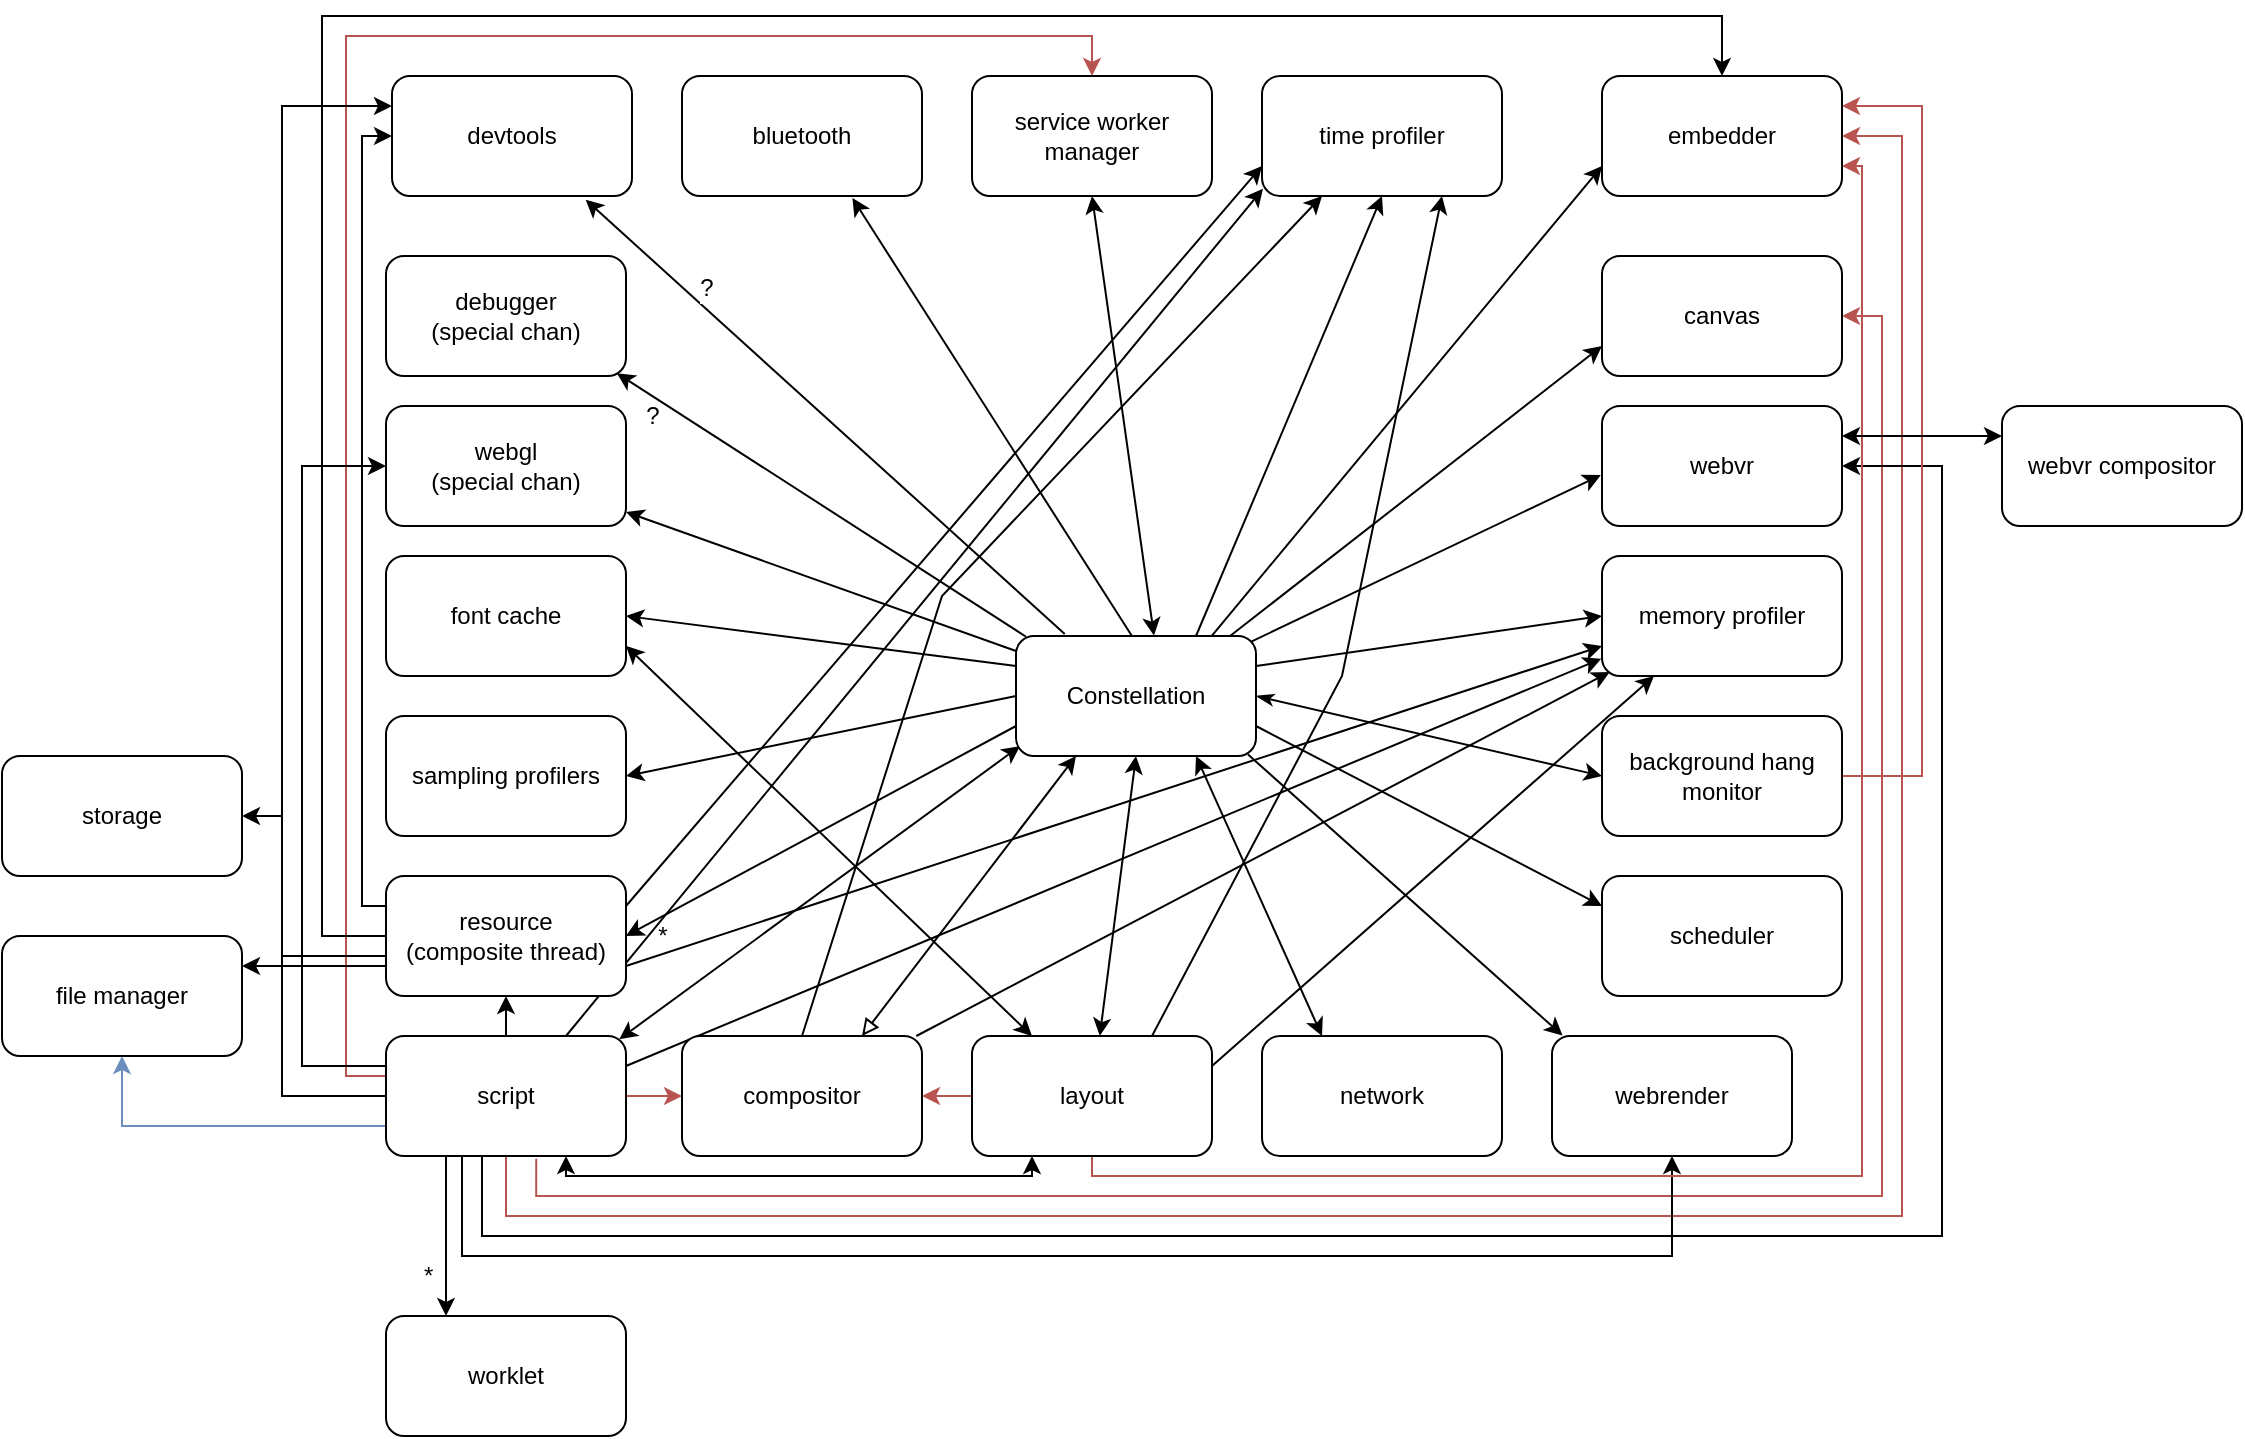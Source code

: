 <mxfile version="10.6.0" type="github"><diagram id="Xw3QcZE4B2Ta8fi86aep" name="Page-1"><mxGraphModel dx="1838" dy="1747" grid="1" gridSize="10" guides="1" tooltips="1" connect="1" arrows="1" fold="1" page="1" pageScale="1" pageWidth="850" pageHeight="1100" math="0" shadow="0"><root><mxCell id="0"/><mxCell id="1" parent="0"/><mxCell id="A60_EzEB7s3oiX7dAiB4-5" style="rounded=0;orthogonalLoop=1;jettySize=auto;html=1;exitX=0.017;exitY=0.917;exitDx=0;exitDy=0;entryX=0.972;entryY=0.027;entryDx=0;entryDy=0;startArrow=classic;startFill=1;exitPerimeter=0;entryPerimeter=0;endArrow=classic;endFill=1;" parent="1" source="A60_EzEB7s3oiX7dAiB4-1" target="A60_EzEB7s3oiX7dAiB4-2" edge="1"><mxGeometry relative="1" as="geometry"/></mxCell><mxCell id="A60_EzEB7s3oiX7dAiB4-6" style="edgeStyle=none;rounded=0;orthogonalLoop=1;jettySize=auto;html=1;exitX=0;exitY=0.5;exitDx=0;exitDy=0;entryX=1;entryY=0.5;entryDx=0;entryDy=0;" parent="1" source="A60_EzEB7s3oiX7dAiB4-1" target="A60_EzEB7s3oiX7dAiB4-4" edge="1"><mxGeometry relative="1" as="geometry"/></mxCell><mxCell id="A60_EzEB7s3oiX7dAiB4-8" style="edgeStyle=none;rounded=0;orthogonalLoop=1;jettySize=auto;html=1;exitX=1;exitY=0.5;exitDx=0;exitDy=0;entryX=0;entryY=0.5;entryDx=0;entryDy=0;startArrow=classicThin;startFill=1;" parent="1" source="A60_EzEB7s3oiX7dAiB4-1" target="A60_EzEB7s3oiX7dAiB4-7" edge="1"><mxGeometry relative="1" as="geometry"/></mxCell><mxCell id="A60_EzEB7s3oiX7dAiB4-10" style="edgeStyle=none;rounded=0;orthogonalLoop=1;jettySize=auto;html=1;exitX=0.5;exitY=1;exitDx=0;exitDy=0;startArrow=classic;startFill=1;" parent="1" source="A60_EzEB7s3oiX7dAiB4-1" target="A60_EzEB7s3oiX7dAiB4-9" edge="1"><mxGeometry relative="1" as="geometry"/></mxCell><mxCell id="A60_EzEB7s3oiX7dAiB4-12" style="edgeStyle=none;rounded=0;orthogonalLoop=1;jettySize=auto;html=1;exitX=0.75;exitY=1;exitDx=0;exitDy=0;entryX=0.25;entryY=0;entryDx=0;entryDy=0;startArrow=classic;startFill=1;" parent="1" source="A60_EzEB7s3oiX7dAiB4-1" target="A60_EzEB7s3oiX7dAiB4-11" edge="1"><mxGeometry relative="1" as="geometry"/></mxCell><mxCell id="A60_EzEB7s3oiX7dAiB4-14" style="edgeStyle=none;rounded=0;orthogonalLoop=1;jettySize=auto;html=1;exitX=0.25;exitY=1;exitDx=0;exitDy=0;entryX=0.75;entryY=0;entryDx=0;entryDy=0;startArrow=classic;startFill=1;endArrow=block;endFill=0;" parent="1" source="A60_EzEB7s3oiX7dAiB4-1" target="A60_EzEB7s3oiX7dAiB4-13" edge="1"><mxGeometry relative="1" as="geometry"/></mxCell><mxCell id="A60_EzEB7s3oiX7dAiB4-16" style="edgeStyle=none;rounded=0;orthogonalLoop=1;jettySize=auto;html=1;exitX=0;exitY=0.75;exitDx=0;exitDy=0;startArrow=none;startFill=0;endArrow=classic;endFill=1;" parent="1" source="A60_EzEB7s3oiX7dAiB4-1" edge="1"><mxGeometry relative="1" as="geometry"><mxPoint x="142" y="240" as="targetPoint"/></mxGeometry></mxCell><mxCell id="A60_EzEB7s3oiX7dAiB4-17" value="*" style="text;html=1;resizable=0;points=[];align=center;verticalAlign=middle;labelBackgroundColor=#ffffff;direction=south;" parent="A60_EzEB7s3oiX7dAiB4-16" vertex="1" connectable="0"><mxGeometry x="0.85" y="1" relative="1" as="geometry"><mxPoint x="3" y="7" as="offset"/></mxGeometry></mxCell><mxCell id="A60_EzEB7s3oiX7dAiB4-19" style="edgeStyle=none;rounded=0;orthogonalLoop=1;jettySize=auto;html=1;exitX=0;exitY=0.25;exitDx=0;exitDy=0;startArrow=none;startFill=0;endArrow=classic;endFill=1;" parent="1" source="A60_EzEB7s3oiX7dAiB4-1" edge="1"><mxGeometry relative="1" as="geometry"><mxPoint x="142" y="80" as="targetPoint"/></mxGeometry></mxCell><mxCell id="A60_EzEB7s3oiX7dAiB4-21" style="edgeStyle=none;rounded=0;orthogonalLoop=1;jettySize=auto;html=1;exitX=0.042;exitY=0.006;exitDx=0;exitDy=0;entryX=0.962;entryY=0.977;entryDx=0;entryDy=0;entryPerimeter=0;startArrow=none;startFill=0;endArrow=classic;endFill=1;exitPerimeter=0;" parent="1" source="A60_EzEB7s3oiX7dAiB4-1" target="A60_EzEB7s3oiX7dAiB4-20" edge="1"><mxGeometry relative="1" as="geometry"/></mxCell><mxCell id="A60_EzEB7s3oiX7dAiB4-24" value="?" style="text;html=1;resizable=0;points=[];align=center;verticalAlign=middle;labelBackgroundColor=#ffffff;" parent="A60_EzEB7s3oiX7dAiB4-21" vertex="1" connectable="0"><mxGeometry x="0.76" relative="1" as="geometry"><mxPoint x="-7.5" y="5" as="offset"/></mxGeometry></mxCell><mxCell id="A60_EzEB7s3oiX7dAiB4-23" style="edgeStyle=none;rounded=0;orthogonalLoop=1;jettySize=auto;html=1;exitX=0.203;exitY=-0.017;exitDx=0;exitDy=0;entryX=0.807;entryY=1.031;entryDx=0;entryDy=0;startArrow=none;startFill=0;endArrow=classic;endFill=1;exitPerimeter=0;entryPerimeter=0;" parent="1" source="A60_EzEB7s3oiX7dAiB4-1" target="A60_EzEB7s3oiX7dAiB4-22" edge="1"><mxGeometry relative="1" as="geometry"/></mxCell><mxCell id="A60_EzEB7s3oiX7dAiB4-25" value="?" style="text;html=1;resizable=0;points=[];align=center;verticalAlign=middle;labelBackgroundColor=#ffffff;" parent="A60_EzEB7s3oiX7dAiB4-23" vertex="1" connectable="0"><mxGeometry x="0.581" y="-1" relative="1" as="geometry"><mxPoint x="9" y="-0.5" as="offset"/></mxGeometry></mxCell><mxCell id="A60_EzEB7s3oiX7dAiB4-27" style="edgeStyle=none;rounded=0;orthogonalLoop=1;jettySize=auto;html=1;exitX=0.483;exitY=0;exitDx=0;exitDy=0;entryX=0.71;entryY=1.017;entryDx=0;entryDy=0;entryPerimeter=0;startArrow=none;startFill=0;endArrow=classic;endFill=1;exitPerimeter=0;" parent="1" source="A60_EzEB7s3oiX7dAiB4-1" target="A60_EzEB7s3oiX7dAiB4-26" edge="1"><mxGeometry relative="1" as="geometry"/></mxCell><mxCell id="A60_EzEB7s3oiX7dAiB4-29" style="edgeStyle=none;rounded=0;orthogonalLoop=1;jettySize=auto;html=1;entryX=0.5;entryY=1;entryDx=0;entryDy=0;startArrow=classic;startFill=1;endArrow=classic;endFill=1;exitX=0.575;exitY=-0.004;exitDx=0;exitDy=0;exitPerimeter=0;" parent="1" source="A60_EzEB7s3oiX7dAiB4-1" target="A60_EzEB7s3oiX7dAiB4-28" edge="1"><mxGeometry relative="1" as="geometry"><mxPoint x="406" y="89" as="sourcePoint"/></mxGeometry></mxCell><mxCell id="A60_EzEB7s3oiX7dAiB4-31" style="edgeStyle=none;rounded=0;orthogonalLoop=1;jettySize=auto;html=1;entryX=0.5;entryY=1;entryDx=0;entryDy=0;startArrow=none;startFill=0;endArrow=classic;endFill=1;exitX=0.75;exitY=0;exitDx=0;exitDy=0;" parent="1" source="A60_EzEB7s3oiX7dAiB4-1" target="A60_EzEB7s3oiX7dAiB4-30" edge="1"><mxGeometry relative="1" as="geometry"><mxPoint x="446" y="88" as="sourcePoint"/></mxGeometry></mxCell><mxCell id="A60_EzEB7s3oiX7dAiB4-34" style="edgeStyle=none;rounded=0;orthogonalLoop=1;jettySize=auto;html=1;exitX=1;exitY=0.25;exitDx=0;exitDy=0;entryX=0;entryY=0.5;entryDx=0;entryDy=0;startArrow=none;startFill=0;endArrow=classic;endFill=1;" parent="1" source="A60_EzEB7s3oiX7dAiB4-1" target="A60_EzEB7s3oiX7dAiB4-33" edge="1"><mxGeometry relative="1" as="geometry"/></mxCell><mxCell id="A60_EzEB7s3oiX7dAiB4-36" style="edgeStyle=none;rounded=0;orthogonalLoop=1;jettySize=auto;html=1;exitX=1;exitY=0.75;exitDx=0;exitDy=0;entryX=0;entryY=0.25;entryDx=0;entryDy=0;startArrow=none;startFill=0;endArrow=classic;endFill=1;" parent="1" source="A60_EzEB7s3oiX7dAiB4-1" target="A60_EzEB7s3oiX7dAiB4-35" edge="1"><mxGeometry relative="1" as="geometry"/></mxCell><mxCell id="A60_EzEB7s3oiX7dAiB4-38" style="edgeStyle=none;rounded=0;orthogonalLoop=1;jettySize=auto;html=1;exitX=0.967;exitY=0.988;exitDx=0;exitDy=0;entryX=0.044;entryY=-0.004;entryDx=0;entryDy=0;entryPerimeter=0;startArrow=none;startFill=0;endArrow=classic;endFill=1;exitPerimeter=0;" parent="1" source="A60_EzEB7s3oiX7dAiB4-1" target="A60_EzEB7s3oiX7dAiB4-37" edge="1"><mxGeometry relative="1" as="geometry"/></mxCell><mxCell id="A60_EzEB7s3oiX7dAiB4-40" style="edgeStyle=none;rounded=0;orthogonalLoop=1;jettySize=auto;html=1;exitX=0.003;exitY=0.127;exitDx=0;exitDy=0;entryX=1;entryY=0.883;entryDx=0;entryDy=0;entryPerimeter=0;startArrow=none;startFill=0;endArrow=classic;endFill=1;exitPerimeter=0;" parent="1" source="A60_EzEB7s3oiX7dAiB4-1" target="A60_EzEB7s3oiX7dAiB4-39" edge="1"><mxGeometry relative="1" as="geometry"/></mxCell><mxCell id="A60_EzEB7s3oiX7dAiB4-43" style="edgeStyle=none;rounded=0;orthogonalLoop=1;jettySize=auto;html=1;exitX=0.974;exitY=0.053;exitDx=0;exitDy=0;entryX=-0.005;entryY=0.576;entryDx=0;entryDy=0;entryPerimeter=0;startArrow=none;startFill=0;endArrow=classic;endFill=1;exitPerimeter=0;" parent="1" source="A60_EzEB7s3oiX7dAiB4-1" target="A60_EzEB7s3oiX7dAiB4-41" edge="1"><mxGeometry relative="1" as="geometry"/></mxCell><mxCell id="NH3a-unLGVNKHM4xB9Ip-1" style="rounded=0;orthogonalLoop=1;jettySize=auto;html=1;exitX=0.892;exitY=0;exitDx=0;exitDy=0;entryX=0;entryY=0.75;entryDx=0;entryDy=0;exitPerimeter=0;" edge="1" parent="1" source="A60_EzEB7s3oiX7dAiB4-1" target="A60_EzEB7s3oiX7dAiB4-42"><mxGeometry relative="1" as="geometry"/></mxCell><mxCell id="NH3a-unLGVNKHM4xB9Ip-4" style="rounded=0;orthogonalLoop=1;jettySize=auto;html=1;exitX=0.808;exitY=0.017;exitDx=0;exitDy=0;entryX=0;entryY=0.75;entryDx=0;entryDy=0;endArrow=classic;endFill=1;exitPerimeter=0;" edge="1" parent="1" source="A60_EzEB7s3oiX7dAiB4-1" target="NH3a-unLGVNKHM4xB9Ip-3"><mxGeometry relative="1" as="geometry"/></mxCell><mxCell id="A60_EzEB7s3oiX7dAiB4-1" value="Constellation" style="rounded=1;whiteSpace=wrap;html=1;" parent="1" vertex="1"><mxGeometry x="337" y="90" width="120" height="60" as="geometry"/></mxCell><mxCell id="NH3a-unLGVNKHM4xB9Ip-2" style="edgeStyle=orthogonalEdgeStyle;rounded=0;orthogonalLoop=1;jettySize=auto;html=1;exitX=0.626;exitY=1.022;exitDx=0;exitDy=0;entryX=1;entryY=0.5;entryDx=0;entryDy=0;fillColor=#f8cecc;strokeColor=#b85450;exitPerimeter=0;" edge="1" parent="1" source="A60_EzEB7s3oiX7dAiB4-2" target="A60_EzEB7s3oiX7dAiB4-42"><mxGeometry relative="1" as="geometry"><Array as="points"><mxPoint x="97" y="370"/><mxPoint x="770" y="370"/><mxPoint x="770" y="-70"/></Array></mxGeometry></mxCell><mxCell id="NH3a-unLGVNKHM4xB9Ip-5" style="edgeStyle=orthogonalEdgeStyle;rounded=0;orthogonalLoop=1;jettySize=auto;html=1;exitX=0.5;exitY=1;exitDx=0;exitDy=0;entryX=1;entryY=0.5;entryDx=0;entryDy=0;endArrow=classic;endFill=1;fillColor=#f8cecc;strokeColor=#b85450;" edge="1" parent="1" source="A60_EzEB7s3oiX7dAiB4-2" target="NH3a-unLGVNKHM4xB9Ip-3"><mxGeometry relative="1" as="geometry"><Array as="points"><mxPoint x="82" y="380"/><mxPoint x="780" y="380"/><mxPoint x="780" y="-160"/></Array></mxGeometry></mxCell><mxCell id="NH3a-unLGVNKHM4xB9Ip-6" style="edgeStyle=orthogonalEdgeStyle;rounded=0;orthogonalLoop=1;jettySize=auto;html=1;exitX=0;exitY=0.25;exitDx=0;exitDy=0;entryX=0.5;entryY=0;entryDx=0;entryDy=0;endArrow=classic;endFill=1;fillColor=#f8cecc;strokeColor=#b85450;" edge="1" parent="1" source="A60_EzEB7s3oiX7dAiB4-2" target="A60_EzEB7s3oiX7dAiB4-28"><mxGeometry relative="1" as="geometry"><Array as="points"><mxPoint x="22" y="310"/><mxPoint x="2" y="310"/><mxPoint x="2" y="-210"/><mxPoint x="375" y="-210"/></Array></mxGeometry></mxCell><mxCell id="NH3a-unLGVNKHM4xB9Ip-7" style="edgeStyle=orthogonalEdgeStyle;rounded=0;orthogonalLoop=1;jettySize=auto;html=1;exitX=1;exitY=0.5;exitDx=0;exitDy=0;entryX=0;entryY=0.5;entryDx=0;entryDy=0;endArrow=classic;endFill=1;fillColor=#f8cecc;strokeColor=#b85450;" edge="1" parent="1" source="A60_EzEB7s3oiX7dAiB4-2" target="A60_EzEB7s3oiX7dAiB4-13"><mxGeometry relative="1" as="geometry"/></mxCell><mxCell id="NH3a-unLGVNKHM4xB9Ip-15" style="edgeStyle=orthogonalEdgeStyle;rounded=0;orthogonalLoop=1;jettySize=auto;html=1;exitX=0.75;exitY=1;exitDx=0;exitDy=0;entryX=0.25;entryY=1;entryDx=0;entryDy=0;endArrow=classic;endFill=1;startArrow=classic;startFill=1;" edge="1" parent="1" source="A60_EzEB7s3oiX7dAiB4-2" target="A60_EzEB7s3oiX7dAiB4-9"><mxGeometry relative="1" as="geometry"><Array as="points"><mxPoint x="112" y="360"/><mxPoint x="345" y="360"/></Array></mxGeometry></mxCell><mxCell id="NH3a-unLGVNKHM4xB9Ip-22" style="edgeStyle=orthogonalEdgeStyle;rounded=0;orthogonalLoop=1;jettySize=auto;html=1;exitX=0.5;exitY=0;exitDx=0;exitDy=0;entryX=0.5;entryY=1;entryDx=0;entryDy=0;startArrow=none;startFill=0;endArrow=classic;endFill=1;" edge="1" parent="1" source="A60_EzEB7s3oiX7dAiB4-2" target="A60_EzEB7s3oiX7dAiB4-15"><mxGeometry relative="1" as="geometry"/></mxCell><mxCell id="NH3a-unLGVNKHM4xB9Ip-23" style="edgeStyle=orthogonalEdgeStyle;rounded=0;orthogonalLoop=1;jettySize=auto;html=1;exitX=0;exitY=0.75;exitDx=0;exitDy=0;entryX=0.5;entryY=1;entryDx=0;entryDy=0;startArrow=none;startFill=0;endArrow=classic;endFill=1;fillColor=#dae8fc;strokeColor=#6c8ebf;" edge="1" parent="1" source="A60_EzEB7s3oiX7dAiB4-2" target="NH3a-unLGVNKHM4xB9Ip-18"><mxGeometry relative="1" as="geometry"/></mxCell><mxCell id="NH3a-unLGVNKHM4xB9Ip-31" style="rounded=0;orthogonalLoop=1;jettySize=auto;html=1;exitX=1;exitY=0.25;exitDx=0;exitDy=0;entryX=-0.003;entryY=0.856;entryDx=0;entryDy=0;entryPerimeter=0;startArrow=none;startFill=0;endArrow=classic;endFill=1;" edge="1" parent="1" source="A60_EzEB7s3oiX7dAiB4-2" target="A60_EzEB7s3oiX7dAiB4-33"><mxGeometry relative="1" as="geometry"/></mxCell><mxCell id="NH3a-unLGVNKHM4xB9Ip-32" style="edgeStyle=none;rounded=0;orthogonalLoop=1;jettySize=auto;html=1;exitX=0.75;exitY=0;exitDx=0;exitDy=0;entryX=0.004;entryY=0.939;entryDx=0;entryDy=0;entryPerimeter=0;startArrow=none;startFill=0;endArrow=classic;endFill=1;" edge="1" parent="1" source="A60_EzEB7s3oiX7dAiB4-2" target="A60_EzEB7s3oiX7dAiB4-30"><mxGeometry relative="1" as="geometry"/></mxCell><mxCell id="NH3a-unLGVNKHM4xB9Ip-33" style="edgeStyle=orthogonalEdgeStyle;rounded=0;orthogonalLoop=1;jettySize=auto;html=1;exitX=0;exitY=0.5;exitDx=0;exitDy=0;entryX=0;entryY=0.25;entryDx=0;entryDy=0;startArrow=none;startFill=0;endArrow=classic;endFill=1;" edge="1" parent="1" source="A60_EzEB7s3oiX7dAiB4-2" target="A60_EzEB7s3oiX7dAiB4-22"><mxGeometry relative="1" as="geometry"><Array as="points"><mxPoint x="-30" y="320"/><mxPoint x="-30" y="-175"/></Array></mxGeometry></mxCell><mxCell id="NH3a-unLGVNKHM4xB9Ip-34" style="edgeStyle=orthogonalEdgeStyle;rounded=0;orthogonalLoop=1;jettySize=auto;html=1;exitX=0;exitY=0.25;exitDx=0;exitDy=0;entryX=0;entryY=0.5;entryDx=0;entryDy=0;startArrow=none;startFill=0;endArrow=classic;endFill=1;" edge="1" parent="1" source="A60_EzEB7s3oiX7dAiB4-2" target="A60_EzEB7s3oiX7dAiB4-39"><mxGeometry relative="1" as="geometry"><Array as="points"><mxPoint x="-20" y="305"/><mxPoint x="-20" y="5"/></Array></mxGeometry></mxCell><mxCell id="NH3a-unLGVNKHM4xB9Ip-35" style="edgeStyle=orthogonalEdgeStyle;rounded=0;orthogonalLoop=1;jettySize=auto;html=1;exitX=0.25;exitY=1;exitDx=0;exitDy=0;entryX=1;entryY=0.5;entryDx=0;entryDy=0;startArrow=none;startFill=0;endArrow=classic;endFill=1;" edge="1" parent="1" source="A60_EzEB7s3oiX7dAiB4-2" target="A60_EzEB7s3oiX7dAiB4-41"><mxGeometry relative="1" as="geometry"><Array as="points"><mxPoint x="70" y="350"/><mxPoint x="70" y="390"/><mxPoint x="800" y="390"/><mxPoint x="800" y="5"/></Array></mxGeometry></mxCell><mxCell id="NH3a-unLGVNKHM4xB9Ip-37" style="edgeStyle=orthogonalEdgeStyle;rounded=0;orthogonalLoop=1;jettySize=auto;html=1;exitX=0.25;exitY=1;exitDx=0;exitDy=0;entryX=0.25;entryY=0;entryDx=0;entryDy=0;startArrow=none;startFill=0;endArrow=classic;endFill=1;" edge="1" parent="1" source="A60_EzEB7s3oiX7dAiB4-2" target="NH3a-unLGVNKHM4xB9Ip-36"><mxGeometry relative="1" as="geometry"><Array as="points"><mxPoint x="52" y="390"/><mxPoint x="52" y="390"/></Array></mxGeometry></mxCell><mxCell id="NH3a-unLGVNKHM4xB9Ip-39" style="edgeStyle=orthogonalEdgeStyle;rounded=0;orthogonalLoop=1;jettySize=auto;html=1;exitX=0.25;exitY=1;exitDx=0;exitDy=0;entryX=0.5;entryY=1;entryDx=0;entryDy=0;startArrow=none;startFill=0;endArrow=classic;endFill=1;" edge="1" parent="1" source="A60_EzEB7s3oiX7dAiB4-2" target="A60_EzEB7s3oiX7dAiB4-37"><mxGeometry relative="1" as="geometry"><Array as="points"><mxPoint x="60" y="350"/><mxPoint x="60" y="400"/><mxPoint x="665" y="400"/></Array></mxGeometry></mxCell><mxCell id="A60_EzEB7s3oiX7dAiB4-2" value="script" style="rounded=1;whiteSpace=wrap;html=1;" parent="1" vertex="1"><mxGeometry x="22" y="290" width="120" height="60" as="geometry"/></mxCell><mxCell id="A60_EzEB7s3oiX7dAiB4-4" value="sampling profilers" style="rounded=1;whiteSpace=wrap;html=1;" parent="1" vertex="1"><mxGeometry x="22" y="130" width="120" height="60" as="geometry"/></mxCell><mxCell id="NH3a-unLGVNKHM4xB9Ip-8" style="edgeStyle=orthogonalEdgeStyle;rounded=0;orthogonalLoop=1;jettySize=auto;html=1;exitX=1;exitY=0.5;exitDx=0;exitDy=0;entryX=1;entryY=0.25;entryDx=0;entryDy=0;endArrow=classic;endFill=1;fillColor=#f8cecc;strokeColor=#b85450;" edge="1" parent="1" source="A60_EzEB7s3oiX7dAiB4-7" target="NH3a-unLGVNKHM4xB9Ip-3"><mxGeometry relative="1" as="geometry"><Array as="points"><mxPoint x="790" y="160"/><mxPoint x="790" y="-175"/></Array></mxGeometry></mxCell><mxCell id="A60_EzEB7s3oiX7dAiB4-7" value="background hang&lt;br&gt;monitor&lt;br&gt;" style="rounded=1;whiteSpace=wrap;html=1;" parent="1" vertex="1"><mxGeometry x="630" y="130" width="120" height="60" as="geometry"/></mxCell><mxCell id="NH3a-unLGVNKHM4xB9Ip-9" style="edgeStyle=orthogonalEdgeStyle;rounded=0;orthogonalLoop=1;jettySize=auto;html=1;exitX=0;exitY=0.5;exitDx=0;exitDy=0;entryX=1;entryY=0.5;entryDx=0;entryDy=0;endArrow=classic;endFill=1;fillColor=#f8cecc;strokeColor=#b85450;" edge="1" parent="1" source="A60_EzEB7s3oiX7dAiB4-9" target="A60_EzEB7s3oiX7dAiB4-13"><mxGeometry relative="1" as="geometry"/></mxCell><mxCell id="NH3a-unLGVNKHM4xB9Ip-10" style="edgeStyle=orthogonalEdgeStyle;rounded=0;orthogonalLoop=1;jettySize=auto;html=1;exitX=0.5;exitY=1;exitDx=0;exitDy=0;entryX=1;entryY=0.75;entryDx=0;entryDy=0;endArrow=classic;endFill=1;fillColor=#f8cecc;strokeColor=#b85450;" edge="1" parent="1" source="A60_EzEB7s3oiX7dAiB4-9" target="NH3a-unLGVNKHM4xB9Ip-3"><mxGeometry relative="1" as="geometry"><Array as="points"><mxPoint x="375" y="360"/><mxPoint x="760" y="360"/><mxPoint x="760" y="-145"/></Array></mxGeometry></mxCell><mxCell id="NH3a-unLGVNKHM4xB9Ip-13" style="edgeStyle=none;rounded=0;orthogonalLoop=1;jettySize=auto;html=1;exitX=0.25;exitY=0;exitDx=0;exitDy=0;entryX=1;entryY=0.75;entryDx=0;entryDy=0;endArrow=classic;endFill=1;startArrow=classic;startFill=1;" edge="1" parent="1" source="A60_EzEB7s3oiX7dAiB4-9" target="A60_EzEB7s3oiX7dAiB4-18"><mxGeometry relative="1" as="geometry"/></mxCell><mxCell id="NH3a-unLGVNKHM4xB9Ip-16" style="rounded=0;orthogonalLoop=1;jettySize=auto;html=1;exitX=0.75;exitY=0;exitDx=0;exitDy=0;entryX=0.75;entryY=1;entryDx=0;entryDy=0;startArrow=none;startFill=0;endArrow=classic;endFill=1;" edge="1" parent="1" source="A60_EzEB7s3oiX7dAiB4-9" target="A60_EzEB7s3oiX7dAiB4-30"><mxGeometry relative="1" as="geometry"><Array as="points"><mxPoint x="500" y="110"/></Array></mxGeometry></mxCell><mxCell id="NH3a-unLGVNKHM4xB9Ip-17" style="edgeStyle=none;rounded=0;orthogonalLoop=1;jettySize=auto;html=1;exitX=1;exitY=0.25;exitDx=0;exitDy=0;startArrow=none;startFill=0;endArrow=classic;endFill=1;" edge="1" parent="1" source="A60_EzEB7s3oiX7dAiB4-9" target="A60_EzEB7s3oiX7dAiB4-33"><mxGeometry relative="1" as="geometry"/></mxCell><mxCell id="A60_EzEB7s3oiX7dAiB4-9" value="layout&lt;br&gt;" style="rounded=1;whiteSpace=wrap;html=1;" parent="1" vertex="1"><mxGeometry x="315" y="290" width="120" height="60" as="geometry"/></mxCell><mxCell id="A60_EzEB7s3oiX7dAiB4-11" value="network" style="rounded=1;whiteSpace=wrap;html=1;" parent="1" vertex="1"><mxGeometry x="460" y="290" width="120" height="60" as="geometry"/></mxCell><mxCell id="NH3a-unLGVNKHM4xB9Ip-11" style="rounded=0;orthogonalLoop=1;jettySize=auto;html=1;entryX=0.032;entryY=0.967;entryDx=0;entryDy=0;entryPerimeter=0;endArrow=classic;endFill=1;" edge="1" parent="1" source="A60_EzEB7s3oiX7dAiB4-13" target="A60_EzEB7s3oiX7dAiB4-33"><mxGeometry relative="1" as="geometry"/></mxCell><mxCell id="NH3a-unLGVNKHM4xB9Ip-12" style="edgeStyle=none;rounded=0;orthogonalLoop=1;jettySize=auto;html=1;exitX=0.5;exitY=0;exitDx=0;exitDy=0;entryX=0.25;entryY=1;entryDx=0;entryDy=0;endArrow=classic;endFill=1;" edge="1" parent="1" source="A60_EzEB7s3oiX7dAiB4-13" target="A60_EzEB7s3oiX7dAiB4-30"><mxGeometry relative="1" as="geometry"><Array as="points"><mxPoint x="300" y="70"/></Array></mxGeometry></mxCell><mxCell id="A60_EzEB7s3oiX7dAiB4-13" value="compositor" style="rounded=1;whiteSpace=wrap;html=1;" parent="1" vertex="1"><mxGeometry x="170" y="290" width="120" height="60" as="geometry"/></mxCell><mxCell id="NH3a-unLGVNKHM4xB9Ip-20" style="edgeStyle=none;rounded=0;orthogonalLoop=1;jettySize=auto;html=1;exitX=0;exitY=0.75;exitDx=0;exitDy=0;startArrow=none;startFill=0;endArrow=classic;endFill=1;entryX=1;entryY=0.25;entryDx=0;entryDy=0;" edge="1" parent="1" source="A60_EzEB7s3oiX7dAiB4-15" target="NH3a-unLGVNKHM4xB9Ip-18"><mxGeometry relative="1" as="geometry"><mxPoint x="-30.0" y="254.667" as="targetPoint"/></mxGeometry></mxCell><mxCell id="NH3a-unLGVNKHM4xB9Ip-24" style="rounded=0;orthogonalLoop=1;jettySize=auto;html=1;exitX=1;exitY=0.25;exitDx=0;exitDy=0;entryX=0;entryY=0.75;entryDx=0;entryDy=0;startArrow=none;startFill=0;endArrow=classic;endFill=1;" edge="1" parent="1" source="A60_EzEB7s3oiX7dAiB4-15" target="A60_EzEB7s3oiX7dAiB4-30"><mxGeometry relative="1" as="geometry"/></mxCell><mxCell id="NH3a-unLGVNKHM4xB9Ip-25" style="edgeStyle=none;rounded=0;orthogonalLoop=1;jettySize=auto;html=1;exitX=1;exitY=0.75;exitDx=0;exitDy=0;entryX=0;entryY=0.75;entryDx=0;entryDy=0;startArrow=none;startFill=0;endArrow=classic;endFill=1;" edge="1" parent="1" source="A60_EzEB7s3oiX7dAiB4-15" target="A60_EzEB7s3oiX7dAiB4-33"><mxGeometry relative="1" as="geometry"/></mxCell><mxCell id="NH3a-unLGVNKHM4xB9Ip-26" style="edgeStyle=orthogonalEdgeStyle;rounded=0;orthogonalLoop=1;jettySize=auto;html=1;exitX=0;exitY=0.25;exitDx=0;exitDy=0;entryX=0;entryY=0.5;entryDx=0;entryDy=0;startArrow=none;startFill=0;endArrow=classic;endFill=1;" edge="1" parent="1" source="A60_EzEB7s3oiX7dAiB4-15" target="A60_EzEB7s3oiX7dAiB4-22"><mxGeometry relative="1" as="geometry"><Array as="points"><mxPoint x="10" y="225"/><mxPoint x="10" y="-160"/></Array></mxGeometry></mxCell><mxCell id="NH3a-unLGVNKHM4xB9Ip-27" style="edgeStyle=orthogonalEdgeStyle;rounded=0;orthogonalLoop=1;jettySize=auto;html=1;exitX=0;exitY=0.5;exitDx=0;exitDy=0;entryX=0.5;entryY=0;entryDx=0;entryDy=0;startArrow=none;startFill=0;endArrow=classic;endFill=1;" edge="1" parent="1" source="A60_EzEB7s3oiX7dAiB4-15" target="NH3a-unLGVNKHM4xB9Ip-3"><mxGeometry relative="1" as="geometry"><Array as="points"><mxPoint x="-10" y="240"/><mxPoint x="-10" y="-220"/><mxPoint x="690" y="-220"/></Array></mxGeometry></mxCell><mxCell id="NH3a-unLGVNKHM4xB9Ip-30" style="edgeStyle=orthogonalEdgeStyle;rounded=0;orthogonalLoop=1;jettySize=auto;html=1;exitX=0;exitY=0.5;exitDx=0;exitDy=0;entryX=1;entryY=0.5;entryDx=0;entryDy=0;startArrow=none;startFill=0;endArrow=classic;endFill=1;" edge="1" parent="1" source="A60_EzEB7s3oiX7dAiB4-15" target="NH3a-unLGVNKHM4xB9Ip-28"><mxGeometry relative="1" as="geometry"><Array as="points"><mxPoint x="22" y="250"/><mxPoint x="-30" y="250"/><mxPoint x="-30" y="180"/></Array></mxGeometry></mxCell><mxCell id="A60_EzEB7s3oiX7dAiB4-15" value="resource&lt;br&gt;(composite thread)&lt;br&gt;" style="rounded=1;whiteSpace=wrap;html=1;" parent="1" vertex="1"><mxGeometry x="22" y="210" width="120" height="60" as="geometry"/></mxCell><mxCell id="A60_EzEB7s3oiX7dAiB4-18" value="font cache" style="rounded=1;whiteSpace=wrap;html=1;" parent="1" vertex="1"><mxGeometry x="22" y="50" width="120" height="60" as="geometry"/></mxCell><mxCell id="A60_EzEB7s3oiX7dAiB4-20" value="debugger&lt;br&gt;(special chan)&lt;br&gt;" style="rounded=1;whiteSpace=wrap;html=1;" parent="1" vertex="1"><mxGeometry x="22" y="-100" width="120" height="60" as="geometry"/></mxCell><mxCell id="A60_EzEB7s3oiX7dAiB4-22" value="devtools" style="rounded=1;whiteSpace=wrap;html=1;" parent="1" vertex="1"><mxGeometry x="25" y="-190" width="120" height="60" as="geometry"/></mxCell><mxCell id="A60_EzEB7s3oiX7dAiB4-26" value="bluetooth" style="rounded=1;whiteSpace=wrap;html=1;" parent="1" vertex="1"><mxGeometry x="170" y="-190" width="120" height="60" as="geometry"/></mxCell><mxCell id="A60_EzEB7s3oiX7dAiB4-28" value="service worker&lt;br&gt;manager&lt;br&gt;" style="rounded=1;whiteSpace=wrap;html=1;" parent="1" vertex="1"><mxGeometry x="315" y="-190" width="120" height="60" as="geometry"/></mxCell><mxCell id="A60_EzEB7s3oiX7dAiB4-30" value="time profiler" style="rounded=1;whiteSpace=wrap;html=1;" parent="1" vertex="1"><mxGeometry x="460" y="-190" width="120" height="60" as="geometry"/></mxCell><mxCell id="A60_EzEB7s3oiX7dAiB4-33" value="memory profiler" style="rounded=1;whiteSpace=wrap;html=1;" parent="1" vertex="1"><mxGeometry x="630" y="50" width="120" height="60" as="geometry"/></mxCell><mxCell id="A60_EzEB7s3oiX7dAiB4-35" value="scheduler" style="rounded=1;whiteSpace=wrap;html=1;" parent="1" vertex="1"><mxGeometry x="630" y="210" width="120" height="60" as="geometry"/></mxCell><mxCell id="A60_EzEB7s3oiX7dAiB4-37" value="webrender" style="rounded=1;whiteSpace=wrap;html=1;" parent="1" vertex="1"><mxGeometry x="605" y="290" width="120" height="60" as="geometry"/></mxCell><mxCell id="A60_EzEB7s3oiX7dAiB4-39" value="webgl&lt;br&gt;(special chan)&lt;br&gt;" style="rounded=1;whiteSpace=wrap;html=1;" parent="1" vertex="1"><mxGeometry x="22" y="-25" width="120" height="60" as="geometry"/></mxCell><mxCell id="NH3a-unLGVNKHM4xB9Ip-42" style="edgeStyle=orthogonalEdgeStyle;rounded=0;orthogonalLoop=1;jettySize=auto;html=1;exitX=1;exitY=0.25;exitDx=0;exitDy=0;entryX=0;entryY=0.25;entryDx=0;entryDy=0;startArrow=classic;startFill=1;endArrow=classic;endFill=1;" edge="1" parent="1" source="A60_EzEB7s3oiX7dAiB4-41" target="NH3a-unLGVNKHM4xB9Ip-41"><mxGeometry relative="1" as="geometry"/></mxCell><mxCell id="A60_EzEB7s3oiX7dAiB4-41" value="webvr" style="rounded=1;whiteSpace=wrap;html=1;" parent="1" vertex="1"><mxGeometry x="630" y="-25" width="120" height="60" as="geometry"/></mxCell><mxCell id="A60_EzEB7s3oiX7dAiB4-42" value="canvas" style="rounded=1;whiteSpace=wrap;html=1;" parent="1" vertex="1"><mxGeometry x="630" y="-100" width="120" height="60" as="geometry"/></mxCell><mxCell id="NH3a-unLGVNKHM4xB9Ip-3" value="embedder" style="rounded=1;whiteSpace=wrap;html=1;" vertex="1" parent="1"><mxGeometry x="630" y="-190" width="120" height="60" as="geometry"/></mxCell><mxCell id="NH3a-unLGVNKHM4xB9Ip-18" value="file manager" style="rounded=1;whiteSpace=wrap;html=1;" vertex="1" parent="1"><mxGeometry x="-170" y="240" width="120" height="60" as="geometry"/></mxCell><mxCell id="NH3a-unLGVNKHM4xB9Ip-28" value="storage" style="rounded=1;whiteSpace=wrap;html=1;" vertex="1" parent="1"><mxGeometry x="-170" y="150" width="120" height="60" as="geometry"/></mxCell><mxCell id="NH3a-unLGVNKHM4xB9Ip-36" value="worklet" style="rounded=1;whiteSpace=wrap;html=1;" vertex="1" parent="1"><mxGeometry x="22" y="430" width="120" height="60" as="geometry"/></mxCell><mxCell id="NH3a-unLGVNKHM4xB9Ip-38" value="*" style="text;html=1;resizable=0;points=[];autosize=1;align=left;verticalAlign=top;spacingTop=-4;" vertex="1" parent="1"><mxGeometry x="39" y="400" width="20" height="20" as="geometry"/></mxCell><mxCell id="NH3a-unLGVNKHM4xB9Ip-41" value="webvr compositor" style="rounded=1;whiteSpace=wrap;html=1;" vertex="1" parent="1"><mxGeometry x="830" y="-25" width="120" height="60" as="geometry"/></mxCell></root></mxGraphModel></diagram></mxfile>